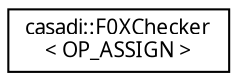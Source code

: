 digraph "Graphical Class Hierarchy"
{
  edge [fontname="FreeSans.ttf",fontsize="10",labelfontname="FreeSans.ttf",labelfontsize="10"];
  node [fontname="FreeSans.ttf",fontsize="10",shape=record];
  rankdir="LR";
  Node1 [label="casadi::F0XChecker\l\< OP_ASSIGN \>",height=0.2,width=0.4,color="black", fillcolor="white", style="filled",URL="$d2/dcc/structcasadi_1_1F0XChecker_3_01OP__ASSIGN_01_4.html"];
}
